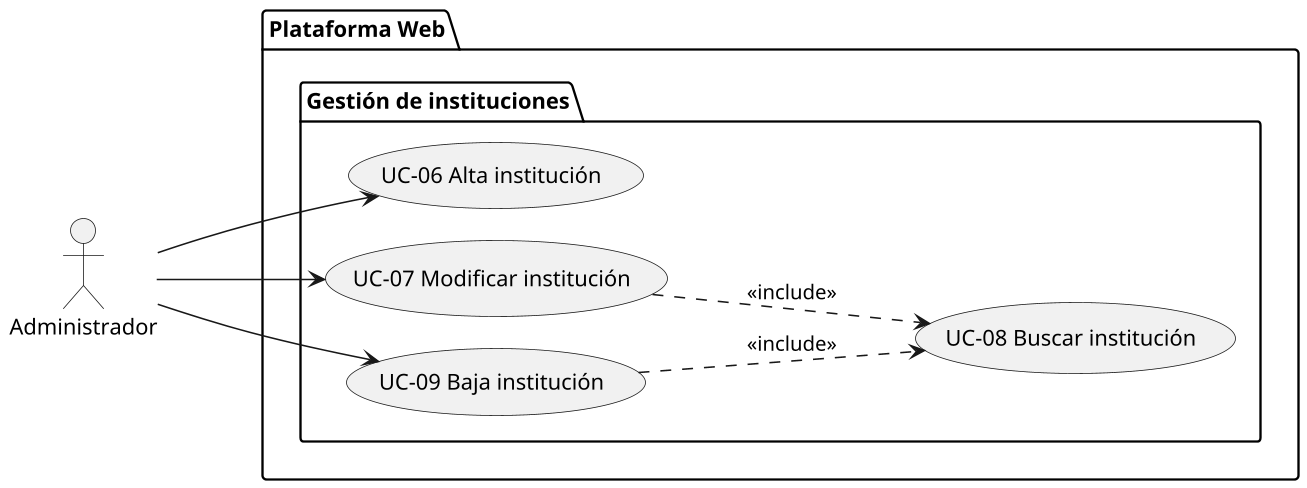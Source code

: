 @startuml SUBSISTEMA_GestionInstituciones
left to right direction

skinparam dpi 150
skinparam usecasePadding 25
skinparam actorPadding 80
skinparam packagePadding 50
skinparam wrapWidth 200

skinparam nodesep 20
skinparam ranksep 100

actor Administrador

package "Plataforma Web"{
    package "Gestión de instituciones"{
        usecase "UC-06 Alta institución" as UC06
        usecase "UC-07 Modificar institución" as UC07
        usecase "UC-08 Buscar institución" as UC08
        usecase "UC-09 Baja institución" as UC09
    }
}

Administrador --> UC06
Administrador --> UC07
Administrador --> UC09

UC07 ..> UC08 : <<include>>
UC09 ..> UC08 : <<include>>

@enduml